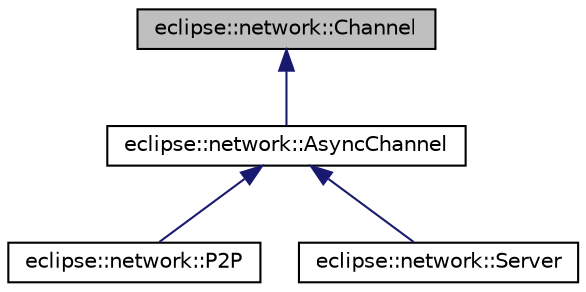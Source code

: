 digraph G
{
  edge [fontname="Helvetica",fontsize="10",labelfontname="Helvetica",labelfontsize="10"];
  node [fontname="Helvetica",fontsize="10",shape=record];
  Node1 [label="eclipse::network::Channel",height=0.2,width=0.4,color="black", fillcolor="grey75", style="filled" fontcolor="black"];
  Node1 -> Node2 [dir="back",color="midnightblue",fontsize="10",style="solid",fontname="Helvetica"];
  Node2 [label="eclipse::network::AsyncChannel",height=0.2,width=0.4,color="black", fillcolor="white", style="filled",URL="$classeclipse_1_1network_1_1AsyncChannel.html"];
  Node2 -> Node3 [dir="back",color="midnightblue",fontsize="10",style="solid",fontname="Helvetica"];
  Node3 [label="eclipse::network::P2P",height=0.2,width=0.4,color="black", fillcolor="white", style="filled",URL="$classeclipse_1_1network_1_1P2P.html"];
  Node2 -> Node4 [dir="back",color="midnightblue",fontsize="10",style="solid",fontname="Helvetica"];
  Node4 [label="eclipse::network::Server",height=0.2,width=0.4,color="black", fillcolor="white", style="filled",URL="$classeclipse_1_1network_1_1Server.html"];
}
